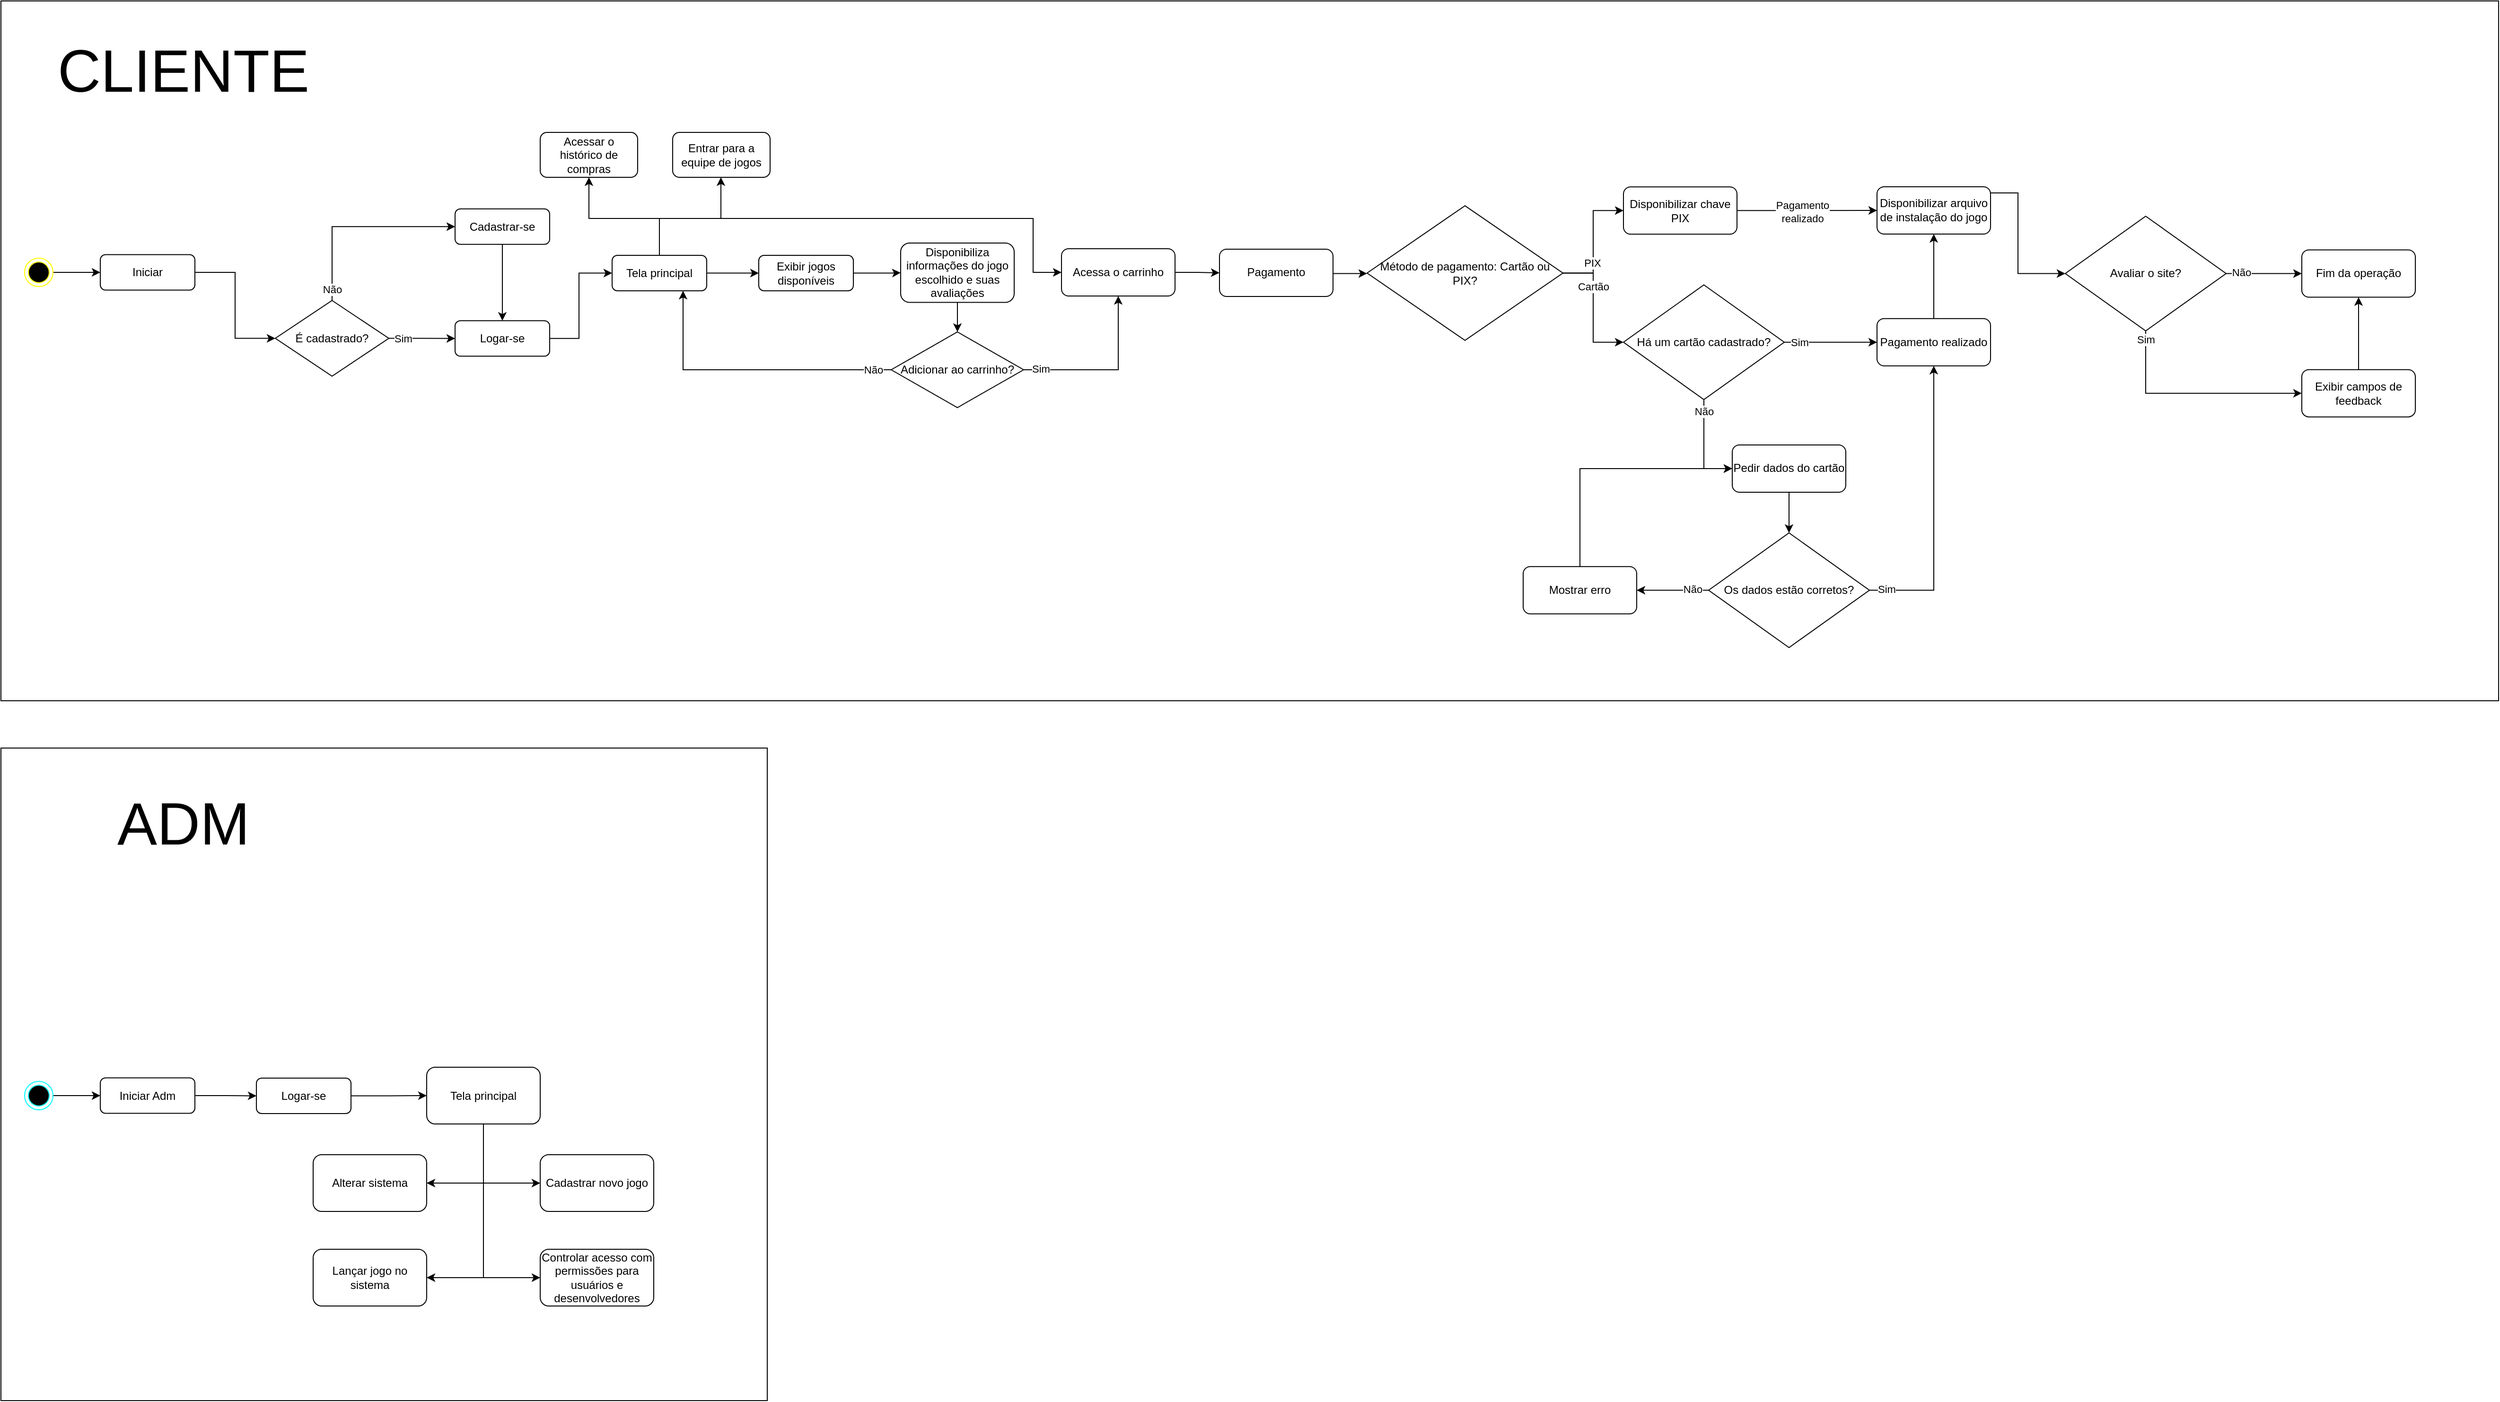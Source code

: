 <mxfile version="27.0.8">
  <diagram id="C5RBs43oDa-KdzZeNtuy" name="Page-1">
    <mxGraphModel dx="1744" dy="930" grid="1" gridSize="10" guides="1" tooltips="1" connect="1" arrows="1" fold="1" page="1" pageScale="1" pageWidth="827" pageHeight="1169" math="0" shadow="0">
      <root>
        <mxCell id="WIyWlLk6GJQsqaUBKTNV-0" />
        <mxCell id="WIyWlLk6GJQsqaUBKTNV-1" parent="WIyWlLk6GJQsqaUBKTNV-0" />
        <mxCell id="qe04x3mOyRm4tF5T4k0E-14" value="" style="rounded=0;whiteSpace=wrap;html=1;" parent="WIyWlLk6GJQsqaUBKTNV-1" vertex="1">
          <mxGeometry x="160" y="820" width="810" height="690" as="geometry" />
        </mxCell>
        <mxCell id="7GlUSVLypJ4G9-vJ-Vu1-25" value="" style="rounded=0;whiteSpace=wrap;html=1;" parent="WIyWlLk6GJQsqaUBKTNV-1" vertex="1">
          <mxGeometry x="160" y="30" width="2640" height="740" as="geometry" />
        </mxCell>
        <mxCell id="1SzBsBPXZqBtcYk88lzq-5" style="edgeStyle=orthogonalEdgeStyle;rounded=0;orthogonalLoop=1;jettySize=auto;html=1;exitX=1;exitY=0.5;exitDx=0;exitDy=0;entryX=0;entryY=0.5;entryDx=0;entryDy=0;" parent="WIyWlLk6GJQsqaUBKTNV-1" source="1SzBsBPXZqBtcYk88lzq-0" target="1SzBsBPXZqBtcYk88lzq-4" edge="1">
          <mxGeometry relative="1" as="geometry" />
        </mxCell>
        <mxCell id="1SzBsBPXZqBtcYk88lzq-0" value="" style="ellipse;html=1;shape=endState;fillColor=#000000;strokeColor=#FFFF00;" parent="WIyWlLk6GJQsqaUBKTNV-1" vertex="1">
          <mxGeometry x="185" y="302" width="30" height="30" as="geometry" />
        </mxCell>
        <mxCell id="1SzBsBPXZqBtcYk88lzq-4" value="Iniciar" style="rounded=1;whiteSpace=wrap;html=1;" parent="WIyWlLk6GJQsqaUBKTNV-1" vertex="1">
          <mxGeometry x="265" y="298.25" width="100" height="37.5" as="geometry" />
        </mxCell>
        <mxCell id="1SzBsBPXZqBtcYk88lzq-33" style="edgeStyle=orthogonalEdgeStyle;rounded=0;orthogonalLoop=1;jettySize=auto;html=1;entryX=0;entryY=0.5;entryDx=0;entryDy=0;" parent="WIyWlLk6GJQsqaUBKTNV-1" source="1SzBsBPXZqBtcYk88lzq-4" target="1SzBsBPXZqBtcYk88lzq-38" edge="1">
          <mxGeometry relative="1" as="geometry">
            <mxPoint x="605.0" y="228.75" as="targetPoint" />
            <mxPoint x="475" y="275" as="sourcePoint" />
          </mxGeometry>
        </mxCell>
        <mxCell id="1SzBsBPXZqBtcYk88lzq-40" style="edgeStyle=orthogonalEdgeStyle;rounded=0;orthogonalLoop=1;jettySize=auto;html=1;exitX=1;exitY=0.5;exitDx=0;exitDy=0;entryX=0;entryY=0.5;entryDx=0;entryDy=0;" parent="WIyWlLk6GJQsqaUBKTNV-1" source="1SzBsBPXZqBtcYk88lzq-38" target="1SzBsBPXZqBtcYk88lzq-39" edge="1">
          <mxGeometry relative="1" as="geometry" />
        </mxCell>
        <mxCell id="1SzBsBPXZqBtcYk88lzq-46" value="Sim" style="edgeLabel;html=1;align=center;verticalAlign=middle;resizable=0;points=[];" parent="1SzBsBPXZqBtcYk88lzq-40" connectable="0" vertex="1">
          <mxGeometry x="-0.226" y="-1" relative="1" as="geometry">
            <mxPoint x="-12" y="-1" as="offset" />
          </mxGeometry>
        </mxCell>
        <mxCell id="1SzBsBPXZqBtcYk88lzq-43" style="edgeStyle=orthogonalEdgeStyle;rounded=0;orthogonalLoop=1;jettySize=auto;html=1;exitX=0.5;exitY=0;exitDx=0;exitDy=0;entryX=0;entryY=0.5;entryDx=0;entryDy=0;" parent="WIyWlLk6GJQsqaUBKTNV-1" source="1SzBsBPXZqBtcYk88lzq-38" target="1SzBsBPXZqBtcYk88lzq-42" edge="1">
          <mxGeometry relative="1" as="geometry" />
        </mxCell>
        <mxCell id="1SzBsBPXZqBtcYk88lzq-44" value="Não" style="edgeLabel;html=1;align=center;verticalAlign=middle;resizable=0;points=[];" parent="1SzBsBPXZqBtcYk88lzq-43" connectable="0" vertex="1">
          <mxGeometry x="0.371" relative="1" as="geometry">
            <mxPoint x="-65" y="66" as="offset" />
          </mxGeometry>
        </mxCell>
        <mxCell id="1SzBsBPXZqBtcYk88lzq-38" value="É cadastrado?" style="rhombus;whiteSpace=wrap;html=1;" parent="WIyWlLk6GJQsqaUBKTNV-1" vertex="1">
          <mxGeometry x="450" y="346.75" width="120" height="80" as="geometry" />
        </mxCell>
        <mxCell id="RYv_guV0oGGCcxDcEiJ_-85" style="edgeStyle=orthogonalEdgeStyle;rounded=0;orthogonalLoop=1;jettySize=auto;html=1;exitX=1;exitY=0.5;exitDx=0;exitDy=0;entryX=0;entryY=0.5;entryDx=0;entryDy=0;" parent="WIyWlLk6GJQsqaUBKTNV-1" source="1SzBsBPXZqBtcYk88lzq-39" target="RYv_guV0oGGCcxDcEiJ_-84" edge="1">
          <mxGeometry relative="1" as="geometry">
            <Array as="points">
              <mxPoint x="771" y="387" />
              <mxPoint x="771" y="318" />
            </Array>
          </mxGeometry>
        </mxCell>
        <mxCell id="1SzBsBPXZqBtcYk88lzq-39" value="Logar-se" style="rounded=1;whiteSpace=wrap;html=1;" parent="WIyWlLk6GJQsqaUBKTNV-1" vertex="1">
          <mxGeometry x="640" y="368.12" width="100" height="37.5" as="geometry" />
        </mxCell>
        <mxCell id="1SzBsBPXZqBtcYk88lzq-45" style="edgeStyle=orthogonalEdgeStyle;rounded=0;orthogonalLoop=1;jettySize=auto;html=1;exitX=0.5;exitY=1;exitDx=0;exitDy=0;entryX=0.5;entryY=0;entryDx=0;entryDy=0;" parent="WIyWlLk6GJQsqaUBKTNV-1" source="1SzBsBPXZqBtcYk88lzq-42" target="1SzBsBPXZqBtcYk88lzq-39" edge="1">
          <mxGeometry relative="1" as="geometry" />
        </mxCell>
        <mxCell id="1SzBsBPXZqBtcYk88lzq-42" value="Cadastrar-se" style="rounded=1;whiteSpace=wrap;html=1;" parent="WIyWlLk6GJQsqaUBKTNV-1" vertex="1">
          <mxGeometry x="640" y="249.87" width="100" height="37.5" as="geometry" />
        </mxCell>
        <mxCell id="XJXXXrBX6UF0R7sf1k8g-0" style="edgeStyle=orthogonalEdgeStyle;rounded=0;orthogonalLoop=1;jettySize=auto;html=1;exitX=1;exitY=0.5;exitDx=0;exitDy=0;entryX=0;entryY=0.5;entryDx=0;entryDy=0;" parent="WIyWlLk6GJQsqaUBKTNV-1" source="XJXXXrBX6UF0R7sf1k8g-1" target="XJXXXrBX6UF0R7sf1k8g-3" edge="1">
          <mxGeometry relative="1" as="geometry" />
        </mxCell>
        <mxCell id="XJXXXrBX6UF0R7sf1k8g-1" value="" style="ellipse;html=1;shape=endState;fillColor=#000000;strokeColor=#00FFFF;" parent="WIyWlLk6GJQsqaUBKTNV-1" vertex="1">
          <mxGeometry x="185" y="1172.5" width="30" height="30" as="geometry" />
        </mxCell>
        <mxCell id="XJXXXrBX6UF0R7sf1k8g-2" style="edgeStyle=orthogonalEdgeStyle;rounded=0;orthogonalLoop=1;jettySize=auto;html=1;exitX=1;exitY=0.5;exitDx=0;exitDy=0;entryX=0;entryY=0.5;entryDx=0;entryDy=0;" parent="WIyWlLk6GJQsqaUBKTNV-1" source="XJXXXrBX6UF0R7sf1k8g-3" target="XJXXXrBX6UF0R7sf1k8g-10" edge="1">
          <mxGeometry relative="1" as="geometry">
            <mxPoint x="414" y="1187.5" as="targetPoint" />
          </mxGeometry>
        </mxCell>
        <mxCell id="XJXXXrBX6UF0R7sf1k8g-3" value="Iniciar Adm" style="rounded=1;whiteSpace=wrap;html=1;" parent="WIyWlLk6GJQsqaUBKTNV-1" vertex="1">
          <mxGeometry x="265" y="1168.75" width="100" height="37.5" as="geometry" />
        </mxCell>
        <mxCell id="dobvGp4MOFqiP2ddSErw-3" value="" style="edgeStyle=orthogonalEdgeStyle;rounded=0;orthogonalLoop=1;jettySize=auto;html=1;" parent="WIyWlLk6GJQsqaUBKTNV-1" source="XJXXXrBX6UF0R7sf1k8g-10" target="dobvGp4MOFqiP2ddSErw-2" edge="1">
          <mxGeometry relative="1" as="geometry" />
        </mxCell>
        <mxCell id="XJXXXrBX6UF0R7sf1k8g-10" value="Logar-se" style="rounded=1;whiteSpace=wrap;html=1;" parent="WIyWlLk6GJQsqaUBKTNV-1" vertex="1">
          <mxGeometry x="430" y="1169" width="100" height="37.5" as="geometry" />
        </mxCell>
        <mxCell id="qe04x3mOyRm4tF5T4k0E-8" style="edgeStyle=orthogonalEdgeStyle;rounded=0;orthogonalLoop=1;jettySize=auto;html=1;exitX=0.5;exitY=1;exitDx=0;exitDy=0;entryX=1;entryY=0.5;entryDx=0;entryDy=0;" parent="WIyWlLk6GJQsqaUBKTNV-1" source="dobvGp4MOFqiP2ddSErw-2" target="qe04x3mOyRm4tF5T4k0E-2" edge="1">
          <mxGeometry relative="1" as="geometry" />
        </mxCell>
        <mxCell id="qe04x3mOyRm4tF5T4k0E-9" style="edgeStyle=orthogonalEdgeStyle;rounded=0;orthogonalLoop=1;jettySize=auto;html=1;exitX=0.5;exitY=1;exitDx=0;exitDy=0;entryX=0;entryY=0.5;entryDx=0;entryDy=0;" parent="WIyWlLk6GJQsqaUBKTNV-1" source="dobvGp4MOFqiP2ddSErw-2" target="7GlUSVLypJ4G9-vJ-Vu1-31" edge="1">
          <mxGeometry relative="1" as="geometry">
            <mxPoint x="945" y="1461" as="targetPoint" />
          </mxGeometry>
        </mxCell>
        <mxCell id="qe04x3mOyRm4tF5T4k0E-10" style="edgeStyle=orthogonalEdgeStyle;rounded=0;orthogonalLoop=1;jettySize=auto;html=1;exitX=0.5;exitY=1;exitDx=0;exitDy=0;entryX=1;entryY=0.5;entryDx=0;entryDy=0;" parent="WIyWlLk6GJQsqaUBKTNV-1" source="dobvGp4MOFqiP2ddSErw-2" target="qe04x3mOyRm4tF5T4k0E-4" edge="1">
          <mxGeometry relative="1" as="geometry" />
        </mxCell>
        <mxCell id="qe04x3mOyRm4tF5T4k0E-11" style="edgeStyle=orthogonalEdgeStyle;rounded=0;orthogonalLoop=1;jettySize=auto;html=1;exitX=0.5;exitY=1;exitDx=0;exitDy=0;entryX=0;entryY=0.5;entryDx=0;entryDy=0;" parent="WIyWlLk6GJQsqaUBKTNV-1" source="dobvGp4MOFqiP2ddSErw-2" target="qe04x3mOyRm4tF5T4k0E-5" edge="1">
          <mxGeometry relative="1" as="geometry" />
        </mxCell>
        <mxCell id="dobvGp4MOFqiP2ddSErw-2" value="Tela principal" style="whiteSpace=wrap;html=1;rounded=1;" parent="WIyWlLk6GJQsqaUBKTNV-1" vertex="1">
          <mxGeometry x="610" y="1157.5" width="120" height="60" as="geometry" />
        </mxCell>
        <mxCell id="RYv_guV0oGGCcxDcEiJ_-9" style="edgeStyle=orthogonalEdgeStyle;rounded=0;orthogonalLoop=1;jettySize=auto;html=1;exitX=1;exitY=0.5;exitDx=0;exitDy=0;entryX=0;entryY=0.5;entryDx=0;entryDy=0;" parent="WIyWlLk6GJQsqaUBKTNV-1" source="7GlUSVLypJ4G9-vJ-Vu1-7" target="RYv_guV0oGGCcxDcEiJ_-8" edge="1">
          <mxGeometry relative="1" as="geometry">
            <mxPoint x="1081" y="317" as="sourcePoint" />
            <Array as="points">
              <mxPoint x="1101" y="318" />
              <mxPoint x="1121" y="317" />
            </Array>
          </mxGeometry>
        </mxCell>
        <mxCell id="7GlUSVLypJ4G9-vJ-Vu1-11" style="edgeStyle=orthogonalEdgeStyle;rounded=0;orthogonalLoop=1;jettySize=auto;html=1;exitX=0.5;exitY=1;exitDx=0;exitDy=0;entryX=0.5;entryY=0;entryDx=0;entryDy=0;" parent="WIyWlLk6GJQsqaUBKTNV-1" source="RYv_guV0oGGCcxDcEiJ_-8" target="RYv_guV0oGGCcxDcEiJ_-13" edge="1">
          <mxGeometry relative="1" as="geometry" />
        </mxCell>
        <mxCell id="RYv_guV0oGGCcxDcEiJ_-8" value="Disponibiliza informações do jogo escolhido e suas avaliações" style="rounded=1;whiteSpace=wrap;html=1;" parent="WIyWlLk6GJQsqaUBKTNV-1" vertex="1">
          <mxGeometry x="1111" y="286" width="120" height="62.75" as="geometry" />
        </mxCell>
        <mxCell id="RYv_guV0oGGCcxDcEiJ_-18" style="edgeStyle=orthogonalEdgeStyle;rounded=0;orthogonalLoop=1;jettySize=auto;html=1;exitX=1;exitY=0.5;exitDx=0;exitDy=0;entryX=0.5;entryY=1;entryDx=0;entryDy=0;" parent="WIyWlLk6GJQsqaUBKTNV-1" source="RYv_guV0oGGCcxDcEiJ_-13" target="7GlUSVLypJ4G9-vJ-Vu1-1" edge="1">
          <mxGeometry relative="1" as="geometry">
            <mxPoint x="1011" y="360" as="targetPoint" />
            <Array as="points">
              <mxPoint x="1341" y="420" />
            </Array>
          </mxGeometry>
        </mxCell>
        <mxCell id="7GlUSVLypJ4G9-vJ-Vu1-12" value="Sim" style="edgeLabel;html=1;align=center;verticalAlign=middle;resizable=0;points=[];" parent="RYv_guV0oGGCcxDcEiJ_-18" connectable="0" vertex="1">
          <mxGeometry x="-0.857" relative="1" as="geometry">
            <mxPoint x="5" y="-1" as="offset" />
          </mxGeometry>
        </mxCell>
        <mxCell id="7GlUSVLypJ4G9-vJ-Vu1-14" style="edgeStyle=orthogonalEdgeStyle;rounded=0;orthogonalLoop=1;jettySize=auto;html=1;exitX=0;exitY=0.5;exitDx=0;exitDy=0;entryX=0.75;entryY=1;entryDx=0;entryDy=0;" parent="WIyWlLk6GJQsqaUBKTNV-1" source="RYv_guV0oGGCcxDcEiJ_-13" target="RYv_guV0oGGCcxDcEiJ_-84" edge="1">
          <mxGeometry relative="1" as="geometry" />
        </mxCell>
        <mxCell id="7GlUSVLypJ4G9-vJ-Vu1-15" value="Não" style="edgeLabel;html=1;align=center;verticalAlign=middle;resizable=0;points=[];" parent="7GlUSVLypJ4G9-vJ-Vu1-14" connectable="0" vertex="1">
          <mxGeometry x="-0.79" relative="1" as="geometry">
            <mxPoint x="13" as="offset" />
          </mxGeometry>
        </mxCell>
        <mxCell id="RYv_guV0oGGCcxDcEiJ_-13" value="Adicionar ao carrinho?" style="rhombus;whiteSpace=wrap;html=1;" parent="WIyWlLk6GJQsqaUBKTNV-1" vertex="1">
          <mxGeometry x="1101" y="380" width="140" height="80" as="geometry" />
        </mxCell>
        <mxCell id="RYv_guV0oGGCcxDcEiJ_-24" style="edgeStyle=orthogonalEdgeStyle;rounded=0;orthogonalLoop=1;jettySize=auto;html=1;exitX=1;exitY=0.5;exitDx=0;exitDy=0;entryX=0;entryY=0.5;entryDx=0;entryDy=0;" parent="WIyWlLk6GJQsqaUBKTNV-1" source="7GlUSVLypJ4G9-vJ-Vu1-1" target="7GlUSVLypJ4G9-vJ-Vu1-9" edge="1">
          <mxGeometry relative="1" as="geometry">
            <mxPoint x="1381" y="198" as="targetPoint" />
          </mxGeometry>
        </mxCell>
        <mxCell id="RYv_guV0oGGCcxDcEiJ_-27" style="edgeStyle=orthogonalEdgeStyle;rounded=0;orthogonalLoop=1;jettySize=auto;html=1;exitX=1;exitY=0.515;exitDx=0;exitDy=0;entryX=0;entryY=0.5;entryDx=0;entryDy=0;exitPerimeter=0;" parent="WIyWlLk6GJQsqaUBKTNV-1" source="7GlUSVLypJ4G9-vJ-Vu1-9" target="RYv_guV0oGGCcxDcEiJ_-26" edge="1">
          <mxGeometry relative="1" as="geometry">
            <mxPoint x="1521" y="198" as="sourcePoint" />
          </mxGeometry>
        </mxCell>
        <mxCell id="RYv_guV0oGGCcxDcEiJ_-31" style="edgeStyle=orthogonalEdgeStyle;rounded=0;orthogonalLoop=1;jettySize=auto;html=1;exitX=1;exitY=0.5;exitDx=0;exitDy=0;entryX=0;entryY=0.5;entryDx=0;entryDy=0;" parent="WIyWlLk6GJQsqaUBKTNV-1" source="RYv_guV0oGGCcxDcEiJ_-26" target="RYv_guV0oGGCcxDcEiJ_-30" edge="1">
          <mxGeometry relative="1" as="geometry">
            <mxPoint x="1785" y="318.245" as="sourcePoint" />
          </mxGeometry>
        </mxCell>
        <mxCell id="RYv_guV0oGGCcxDcEiJ_-32" value="PIX" style="edgeLabel;html=1;align=center;verticalAlign=middle;resizable=0;points=[];" parent="RYv_guV0oGGCcxDcEiJ_-31" connectable="0" vertex="1">
          <mxGeometry x="-0.171" y="1" relative="1" as="geometry">
            <mxPoint y="11" as="offset" />
          </mxGeometry>
        </mxCell>
        <mxCell id="RYv_guV0oGGCcxDcEiJ_-40" style="edgeStyle=orthogonalEdgeStyle;rounded=0;orthogonalLoop=1;jettySize=auto;html=1;exitX=1;exitY=0.5;exitDx=0;exitDy=0;entryX=0;entryY=0.5;entryDx=0;entryDy=0;" parent="WIyWlLk6GJQsqaUBKTNV-1" source="RYv_guV0oGGCcxDcEiJ_-26" target="RYv_guV0oGGCcxDcEiJ_-64" edge="1">
          <mxGeometry relative="1" as="geometry">
            <mxPoint x="1875" y="392.74" as="targetPoint" />
            <mxPoint x="1785" y="318.245" as="sourcePoint" />
          </mxGeometry>
        </mxCell>
        <mxCell id="RYv_guV0oGGCcxDcEiJ_-41" value="Cartão" style="edgeLabel;html=1;align=center;verticalAlign=middle;resizable=0;points=[];" parent="RYv_guV0oGGCcxDcEiJ_-40" connectable="0" vertex="1">
          <mxGeometry x="-0.007" relative="1" as="geometry">
            <mxPoint y="-22" as="offset" />
          </mxGeometry>
        </mxCell>
        <mxCell id="RYv_guV0oGGCcxDcEiJ_-26" value="Método de pagamento: Cartão ou PIX?" style="rhombus;whiteSpace=wrap;html=1;" parent="WIyWlLk6GJQsqaUBKTNV-1" vertex="1">
          <mxGeometry x="1604" y="246.56" width="207" height="142.38" as="geometry" />
        </mxCell>
        <mxCell id="RYv_guV0oGGCcxDcEiJ_-45" style="edgeStyle=orthogonalEdgeStyle;rounded=0;orthogonalLoop=1;jettySize=auto;html=1;exitX=1;exitY=0.5;exitDx=0;exitDy=0;" parent="WIyWlLk6GJQsqaUBKTNV-1" source="RYv_guV0oGGCcxDcEiJ_-30" target="RYv_guV0oGGCcxDcEiJ_-44" edge="1">
          <mxGeometry relative="1" as="geometry" />
        </mxCell>
        <mxCell id="RYv_guV0oGGCcxDcEiJ_-46" value="Pagamento&lt;div&gt;realizado&lt;/div&gt;" style="edgeLabel;html=1;align=center;verticalAlign=middle;resizable=0;points=[];" parent="RYv_guV0oGGCcxDcEiJ_-45" connectable="0" vertex="1">
          <mxGeometry x="-0.157" y="-1" relative="1" as="geometry">
            <mxPoint x="6" as="offset" />
          </mxGeometry>
        </mxCell>
        <mxCell id="RYv_guV0oGGCcxDcEiJ_-30" value="Disponibilizar chave PIX" style="rounded=1;whiteSpace=wrap;html=1;" parent="WIyWlLk6GJQsqaUBKTNV-1" vertex="1">
          <mxGeometry x="1875" y="226.62" width="120" height="50" as="geometry" />
        </mxCell>
        <mxCell id="7GlUSVLypJ4G9-vJ-Vu1-17" style="edgeStyle=orthogonalEdgeStyle;rounded=0;orthogonalLoop=1;jettySize=auto;html=1;exitX=1;exitY=0.5;exitDx=0;exitDy=0;entryX=0;entryY=0.5;entryDx=0;entryDy=0;" parent="WIyWlLk6GJQsqaUBKTNV-1" source="RYv_guV0oGGCcxDcEiJ_-44" target="RYv_guV0oGGCcxDcEiJ_-53" edge="1">
          <mxGeometry relative="1" as="geometry">
            <Array as="points">
              <mxPoint x="2292" y="233" />
              <mxPoint x="2292" y="318" />
            </Array>
          </mxGeometry>
        </mxCell>
        <mxCell id="RYv_guV0oGGCcxDcEiJ_-44" value="Disponibilizar arquivo de instalação do jogo" style="rounded=1;whiteSpace=wrap;html=1;" parent="WIyWlLk6GJQsqaUBKTNV-1" vertex="1">
          <mxGeometry x="2143" y="226.49" width="120" height="50" as="geometry" />
        </mxCell>
        <mxCell id="RYv_guV0oGGCcxDcEiJ_-55" style="edgeStyle=orthogonalEdgeStyle;rounded=0;orthogonalLoop=1;jettySize=auto;html=1;exitX=1;exitY=0.5;exitDx=0;exitDy=0;" parent="WIyWlLk6GJQsqaUBKTNV-1" source="RYv_guV0oGGCcxDcEiJ_-53" target="RYv_guV0oGGCcxDcEiJ_-54" edge="1">
          <mxGeometry relative="1" as="geometry" />
        </mxCell>
        <mxCell id="RYv_guV0oGGCcxDcEiJ_-57" value="Não" style="edgeLabel;html=1;align=center;verticalAlign=middle;resizable=0;points=[];" parent="RYv_guV0oGGCcxDcEiJ_-55" connectable="0" vertex="1">
          <mxGeometry x="-0.069" y="1" relative="1" as="geometry">
            <mxPoint x="-22" as="offset" />
          </mxGeometry>
        </mxCell>
        <mxCell id="7GlUSVLypJ4G9-vJ-Vu1-23" style="edgeStyle=orthogonalEdgeStyle;rounded=0;orthogonalLoop=1;jettySize=auto;html=1;exitX=0.5;exitY=1;exitDx=0;exitDy=0;entryX=0;entryY=0.5;entryDx=0;entryDy=0;" parent="WIyWlLk6GJQsqaUBKTNV-1" source="RYv_guV0oGGCcxDcEiJ_-53" target="RYv_guV0oGGCcxDcEiJ_-56" edge="1">
          <mxGeometry relative="1" as="geometry" />
        </mxCell>
        <mxCell id="7GlUSVLypJ4G9-vJ-Vu1-24" value="Sim" style="edgeLabel;html=1;align=center;verticalAlign=middle;resizable=0;points=[];" parent="7GlUSVLypJ4G9-vJ-Vu1-23" connectable="0" vertex="1">
          <mxGeometry x="-0.921" relative="1" as="geometry">
            <mxPoint as="offset" />
          </mxGeometry>
        </mxCell>
        <mxCell id="RYv_guV0oGGCcxDcEiJ_-53" value="Avaliar o site?" style="rhombus;whiteSpace=wrap;html=1;" parent="WIyWlLk6GJQsqaUBKTNV-1" vertex="1">
          <mxGeometry x="2342" y="257.62" width="170" height="121.25" as="geometry" />
        </mxCell>
        <mxCell id="RYv_guV0oGGCcxDcEiJ_-54" value="Fim da operação" style="rounded=1;whiteSpace=wrap;html=1;" parent="WIyWlLk6GJQsqaUBKTNV-1" vertex="1">
          <mxGeometry x="2592" y="293.25" width="120" height="50" as="geometry" />
        </mxCell>
        <mxCell id="RYv_guV0oGGCcxDcEiJ_-60" style="edgeStyle=orthogonalEdgeStyle;rounded=0;orthogonalLoop=1;jettySize=auto;html=1;exitX=0.5;exitY=0;exitDx=0;exitDy=0;entryX=0.5;entryY=1;entryDx=0;entryDy=0;" parent="WIyWlLk6GJQsqaUBKTNV-1" source="RYv_guV0oGGCcxDcEiJ_-56" target="RYv_guV0oGGCcxDcEiJ_-54" edge="1">
          <mxGeometry relative="1" as="geometry" />
        </mxCell>
        <mxCell id="RYv_guV0oGGCcxDcEiJ_-56" value="Exibir campos de feedback" style="rounded=1;whiteSpace=wrap;html=1;" parent="WIyWlLk6GJQsqaUBKTNV-1" vertex="1">
          <mxGeometry x="2592" y="419.86" width="120" height="50" as="geometry" />
        </mxCell>
        <mxCell id="RYv_guV0oGGCcxDcEiJ_-66" style="edgeStyle=orthogonalEdgeStyle;rounded=0;orthogonalLoop=1;jettySize=auto;html=1;exitX=1;exitY=0.5;exitDx=0;exitDy=0;entryX=0;entryY=0.5;entryDx=0;entryDy=0;" parent="WIyWlLk6GJQsqaUBKTNV-1" source="RYv_guV0oGGCcxDcEiJ_-64" target="RYv_guV0oGGCcxDcEiJ_-65" edge="1">
          <mxGeometry relative="1" as="geometry" />
        </mxCell>
        <mxCell id="RYv_guV0oGGCcxDcEiJ_-67" value="Sim" style="edgeLabel;html=1;align=center;verticalAlign=middle;resizable=0;points=[];" parent="RYv_guV0oGGCcxDcEiJ_-66" connectable="0" vertex="1">
          <mxGeometry x="-0.148" y="-1" relative="1" as="geometry">
            <mxPoint x="-26" y="-1" as="offset" />
          </mxGeometry>
        </mxCell>
        <mxCell id="RYv_guV0oGGCcxDcEiJ_-70" style="edgeStyle=orthogonalEdgeStyle;rounded=0;orthogonalLoop=1;jettySize=auto;html=1;exitX=0.5;exitY=1;exitDx=0;exitDy=0;entryX=0;entryY=0.5;entryDx=0;entryDy=0;" parent="WIyWlLk6GJQsqaUBKTNV-1" source="RYv_guV0oGGCcxDcEiJ_-64" target="RYv_guV0oGGCcxDcEiJ_-69" edge="1">
          <mxGeometry relative="1" as="geometry" />
        </mxCell>
        <mxCell id="RYv_guV0oGGCcxDcEiJ_-71" value="Não" style="edgeLabel;html=1;align=center;verticalAlign=middle;resizable=0;points=[];" parent="RYv_guV0oGGCcxDcEiJ_-70" connectable="0" vertex="1">
          <mxGeometry x="-0.755" relative="1" as="geometry">
            <mxPoint as="offset" />
          </mxGeometry>
        </mxCell>
        <mxCell id="RYv_guV0oGGCcxDcEiJ_-64" value="Há um cartão cadastrado?" style="rhombus;whiteSpace=wrap;html=1;" parent="WIyWlLk6GJQsqaUBKTNV-1" vertex="1">
          <mxGeometry x="1875" y="330.24" width="170" height="121.25" as="geometry" />
        </mxCell>
        <mxCell id="RYv_guV0oGGCcxDcEiJ_-68" style="edgeStyle=orthogonalEdgeStyle;rounded=0;orthogonalLoop=1;jettySize=auto;html=1;exitX=0.5;exitY=0;exitDx=0;exitDy=0;entryX=0.5;entryY=1;entryDx=0;entryDy=0;" parent="WIyWlLk6GJQsqaUBKTNV-1" source="RYv_guV0oGGCcxDcEiJ_-65" target="RYv_guV0oGGCcxDcEiJ_-44" edge="1">
          <mxGeometry relative="1" as="geometry" />
        </mxCell>
        <mxCell id="RYv_guV0oGGCcxDcEiJ_-65" value="Pagamento realizado" style="rounded=1;whiteSpace=wrap;html=1;" parent="WIyWlLk6GJQsqaUBKTNV-1" vertex="1">
          <mxGeometry x="2143" y="365.87" width="120" height="50" as="geometry" />
        </mxCell>
        <mxCell id="RYv_guV0oGGCcxDcEiJ_-75" style="edgeStyle=orthogonalEdgeStyle;rounded=0;orthogonalLoop=1;jettySize=auto;html=1;exitX=0.5;exitY=1;exitDx=0;exitDy=0;" parent="WIyWlLk6GJQsqaUBKTNV-1" source="RYv_guV0oGGCcxDcEiJ_-69" target="RYv_guV0oGGCcxDcEiJ_-74" edge="1">
          <mxGeometry relative="1" as="geometry" />
        </mxCell>
        <mxCell id="RYv_guV0oGGCcxDcEiJ_-69" value="Pedir dados do cartão" style="rounded=1;whiteSpace=wrap;html=1;" parent="WIyWlLk6GJQsqaUBKTNV-1" vertex="1">
          <mxGeometry x="1990" y="499.49" width="120" height="50" as="geometry" />
        </mxCell>
        <mxCell id="7GlUSVLypJ4G9-vJ-Vu1-20" style="edgeStyle=orthogonalEdgeStyle;rounded=0;orthogonalLoop=1;jettySize=auto;html=1;exitX=1;exitY=0.5;exitDx=0;exitDy=0;entryX=0.5;entryY=1;entryDx=0;entryDy=0;" parent="WIyWlLk6GJQsqaUBKTNV-1" source="RYv_guV0oGGCcxDcEiJ_-74" target="RYv_guV0oGGCcxDcEiJ_-65" edge="1">
          <mxGeometry relative="1" as="geometry" />
        </mxCell>
        <mxCell id="7GlUSVLypJ4G9-vJ-Vu1-21" value="Sim" style="edgeLabel;html=1;align=center;verticalAlign=middle;resizable=0;points=[];" parent="7GlUSVLypJ4G9-vJ-Vu1-20" connectable="0" vertex="1">
          <mxGeometry x="-0.605" relative="1" as="geometry">
            <mxPoint x="-43" y="-1" as="offset" />
          </mxGeometry>
        </mxCell>
        <mxCell id="qe04x3mOyRm4tF5T4k0E-21" style="edgeStyle=orthogonalEdgeStyle;rounded=0;orthogonalLoop=1;jettySize=auto;html=1;entryX=1;entryY=0.5;entryDx=0;entryDy=0;" parent="WIyWlLk6GJQsqaUBKTNV-1" source="RYv_guV0oGGCcxDcEiJ_-74" target="RYv_guV0oGGCcxDcEiJ_-78" edge="1">
          <mxGeometry relative="1" as="geometry" />
        </mxCell>
        <mxCell id="fA4EnLWFK2wPFM1SBRzB-0" value="Não" style="edgeLabel;html=1;align=center;verticalAlign=middle;resizable=0;points=[];" parent="qe04x3mOyRm4tF5T4k0E-21" vertex="1" connectable="0">
          <mxGeometry x="-0.708" y="2" relative="1" as="geometry">
            <mxPoint x="-6" y="-3" as="offset" />
          </mxGeometry>
        </mxCell>
        <mxCell id="RYv_guV0oGGCcxDcEiJ_-74" value="Os dados estão corretos?" style="rhombus;whiteSpace=wrap;html=1;" parent="WIyWlLk6GJQsqaUBKTNV-1" vertex="1">
          <mxGeometry x="1965" y="592.49" width="170" height="121.25" as="geometry" />
        </mxCell>
        <mxCell id="RYv_guV0oGGCcxDcEiJ_-83" style="edgeStyle=orthogonalEdgeStyle;rounded=0;orthogonalLoop=1;jettySize=auto;html=1;exitX=0.5;exitY=0;exitDx=0;exitDy=0;entryX=0;entryY=0.5;entryDx=0;entryDy=0;" parent="WIyWlLk6GJQsqaUBKTNV-1" source="RYv_guV0oGGCcxDcEiJ_-78" target="RYv_guV0oGGCcxDcEiJ_-69" edge="1">
          <mxGeometry relative="1" as="geometry" />
        </mxCell>
        <mxCell id="RYv_guV0oGGCcxDcEiJ_-78" value="Mostrar erro" style="rounded=1;whiteSpace=wrap;html=1;" parent="WIyWlLk6GJQsqaUBKTNV-1" vertex="1">
          <mxGeometry x="1769" y="628.12" width="120" height="50" as="geometry" />
        </mxCell>
        <mxCell id="RYv_guV0oGGCcxDcEiJ_-86" style="edgeStyle=orthogonalEdgeStyle;rounded=0;orthogonalLoop=1;jettySize=auto;html=1;exitX=1;exitY=0.5;exitDx=0;exitDy=0;entryX=0;entryY=0.5;entryDx=0;entryDy=0;" parent="WIyWlLk6GJQsqaUBKTNV-1" source="RYv_guV0oGGCcxDcEiJ_-84" target="7GlUSVLypJ4G9-vJ-Vu1-7" edge="1">
          <mxGeometry relative="1" as="geometry">
            <mxPoint x="941" y="317" as="targetPoint" />
          </mxGeometry>
        </mxCell>
        <mxCell id="7GlUSVLypJ4G9-vJ-Vu1-6" style="edgeStyle=orthogonalEdgeStyle;rounded=0;orthogonalLoop=1;jettySize=auto;html=1;exitX=0.5;exitY=0;exitDx=0;exitDy=0;entryX=0;entryY=0.5;entryDx=0;entryDy=0;" parent="WIyWlLk6GJQsqaUBKTNV-1" source="RYv_guV0oGGCcxDcEiJ_-84" target="7GlUSVLypJ4G9-vJ-Vu1-1" edge="1">
          <mxGeometry relative="1" as="geometry">
            <Array as="points">
              <mxPoint x="856" y="260" />
              <mxPoint x="1251" y="260" />
              <mxPoint x="1251" y="317" />
            </Array>
          </mxGeometry>
        </mxCell>
        <mxCell id="7GlUSVLypJ4G9-vJ-Vu1-18" style="edgeStyle=orthogonalEdgeStyle;rounded=0;orthogonalLoop=1;jettySize=auto;html=1;exitX=0.5;exitY=0;exitDx=0;exitDy=0;entryX=0.5;entryY=1;entryDx=0;entryDy=0;" parent="WIyWlLk6GJQsqaUBKTNV-1" source="RYv_guV0oGGCcxDcEiJ_-84" target="7GlUSVLypJ4G9-vJ-Vu1-8" edge="1">
          <mxGeometry relative="1" as="geometry">
            <Array as="points">
              <mxPoint x="856" y="260" />
              <mxPoint x="781" y="260" />
            </Array>
          </mxGeometry>
        </mxCell>
        <mxCell id="vYOpSd9B1aAu_Q23RFO4-1" style="edgeStyle=orthogonalEdgeStyle;rounded=0;orthogonalLoop=1;jettySize=auto;html=1;" parent="WIyWlLk6GJQsqaUBKTNV-1" source="RYv_guV0oGGCcxDcEiJ_-84" target="vYOpSd9B1aAu_Q23RFO4-0" edge="1">
          <mxGeometry relative="1" as="geometry">
            <Array as="points">
              <mxPoint x="856" y="260" />
              <mxPoint x="921" y="260" />
            </Array>
          </mxGeometry>
        </mxCell>
        <mxCell id="RYv_guV0oGGCcxDcEiJ_-84" value="Tela principal" style="rounded=1;whiteSpace=wrap;html=1;" parent="WIyWlLk6GJQsqaUBKTNV-1" vertex="1">
          <mxGeometry x="806" y="299" width="100" height="37.5" as="geometry" />
        </mxCell>
        <mxCell id="7GlUSVLypJ4G9-vJ-Vu1-1" value="Acessa o carrinho" style="rounded=1;whiteSpace=wrap;html=1;" parent="WIyWlLk6GJQsqaUBKTNV-1" vertex="1">
          <mxGeometry x="1281" y="292" width="120" height="50" as="geometry" />
        </mxCell>
        <mxCell id="7GlUSVLypJ4G9-vJ-Vu1-7" value="Exibir jogos disponíveis" style="rounded=1;whiteSpace=wrap;html=1;" parent="WIyWlLk6GJQsqaUBKTNV-1" vertex="1">
          <mxGeometry x="961" y="299" width="100" height="37.5" as="geometry" />
        </mxCell>
        <mxCell id="7GlUSVLypJ4G9-vJ-Vu1-8" value="Acessar o histórico de compras" style="rounded=1;whiteSpace=wrap;html=1;" parent="WIyWlLk6GJQsqaUBKTNV-1" vertex="1">
          <mxGeometry x="730" y="169" width="103" height="47.5" as="geometry" />
        </mxCell>
        <mxCell id="7GlUSVLypJ4G9-vJ-Vu1-9" value="Pagamento" style="rounded=1;whiteSpace=wrap;html=1;" parent="WIyWlLk6GJQsqaUBKTNV-1" vertex="1">
          <mxGeometry x="1448" y="292.49" width="120" height="50" as="geometry" />
        </mxCell>
        <mxCell id="7GlUSVLypJ4G9-vJ-Vu1-26" value="&lt;font style=&quot;font-size: 63px;&quot;&gt;CLIENTE&lt;/font&gt;" style="text;html=1;align=center;verticalAlign=middle;whiteSpace=wrap;rounded=0;" parent="WIyWlLk6GJQsqaUBKTNV-1" vertex="1">
          <mxGeometry x="208" y="39" width="290" height="130" as="geometry" />
        </mxCell>
        <mxCell id="7GlUSVLypJ4G9-vJ-Vu1-31" value="Cadastrar novo jogo" style="whiteSpace=wrap;html=1;rounded=1;" parent="WIyWlLk6GJQsqaUBKTNV-1" vertex="1">
          <mxGeometry x="730" y="1250" width="120" height="60" as="geometry" />
        </mxCell>
        <mxCell id="qe04x3mOyRm4tF5T4k0E-2" value="Alterar sistema" style="whiteSpace=wrap;html=1;rounded=1;" parent="WIyWlLk6GJQsqaUBKTNV-1" vertex="1">
          <mxGeometry x="490" y="1250" width="120" height="60" as="geometry" />
        </mxCell>
        <mxCell id="qe04x3mOyRm4tF5T4k0E-4" value="Lançar jogo no sistema" style="whiteSpace=wrap;html=1;rounded=1;" parent="WIyWlLk6GJQsqaUBKTNV-1" vertex="1">
          <mxGeometry x="490" y="1350" width="120" height="60" as="geometry" />
        </mxCell>
        <mxCell id="qe04x3mOyRm4tF5T4k0E-5" value="Controlar acesso com permissões para usuários e desenvolvedores" style="whiteSpace=wrap;html=1;rounded=1;" parent="WIyWlLk6GJQsqaUBKTNV-1" vertex="1">
          <mxGeometry x="730" y="1350" width="120" height="60" as="geometry" />
        </mxCell>
        <mxCell id="qe04x3mOyRm4tF5T4k0E-18" value="&lt;span style=&quot;font-size: 63px;&quot;&gt;ADM&lt;/span&gt;" style="text;html=1;align=center;verticalAlign=middle;whiteSpace=wrap;rounded=0;" parent="WIyWlLk6GJQsqaUBKTNV-1" vertex="1">
          <mxGeometry x="208" y="835" width="290" height="130" as="geometry" />
        </mxCell>
        <mxCell id="vYOpSd9B1aAu_Q23RFO4-0" value="Entrar para a equipe de jogos" style="rounded=1;whiteSpace=wrap;html=1;" parent="WIyWlLk6GJQsqaUBKTNV-1" vertex="1">
          <mxGeometry x="870" y="169" width="103" height="47.5" as="geometry" />
        </mxCell>
      </root>
    </mxGraphModel>
  </diagram>
</mxfile>
